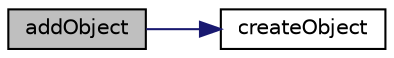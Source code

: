 digraph "addObject"
{
 // LATEX_PDF_SIZE
  edge [fontname="Helvetica",fontsize="10",labelfontname="Helvetica",labelfontsize="10"];
  node [fontname="Helvetica",fontsize="10",shape=record];
  rankdir="LR";
  Node1 [label="addObject",height=0.2,width=0.4,color="black", fillcolor="grey75", style="filled", fontcolor="black",tooltip=" "];
  Node1 -> Node2 [color="midnightblue",fontsize="10",style="solid",fontname="Helvetica"];
  Node2 [label="createObject",height=0.2,width=0.4,color="black", fillcolor="white", style="filled",URL="$object_8c.html#a75e7c9e8a75515109dbfb7613c884dd4",tooltip=" "];
}
